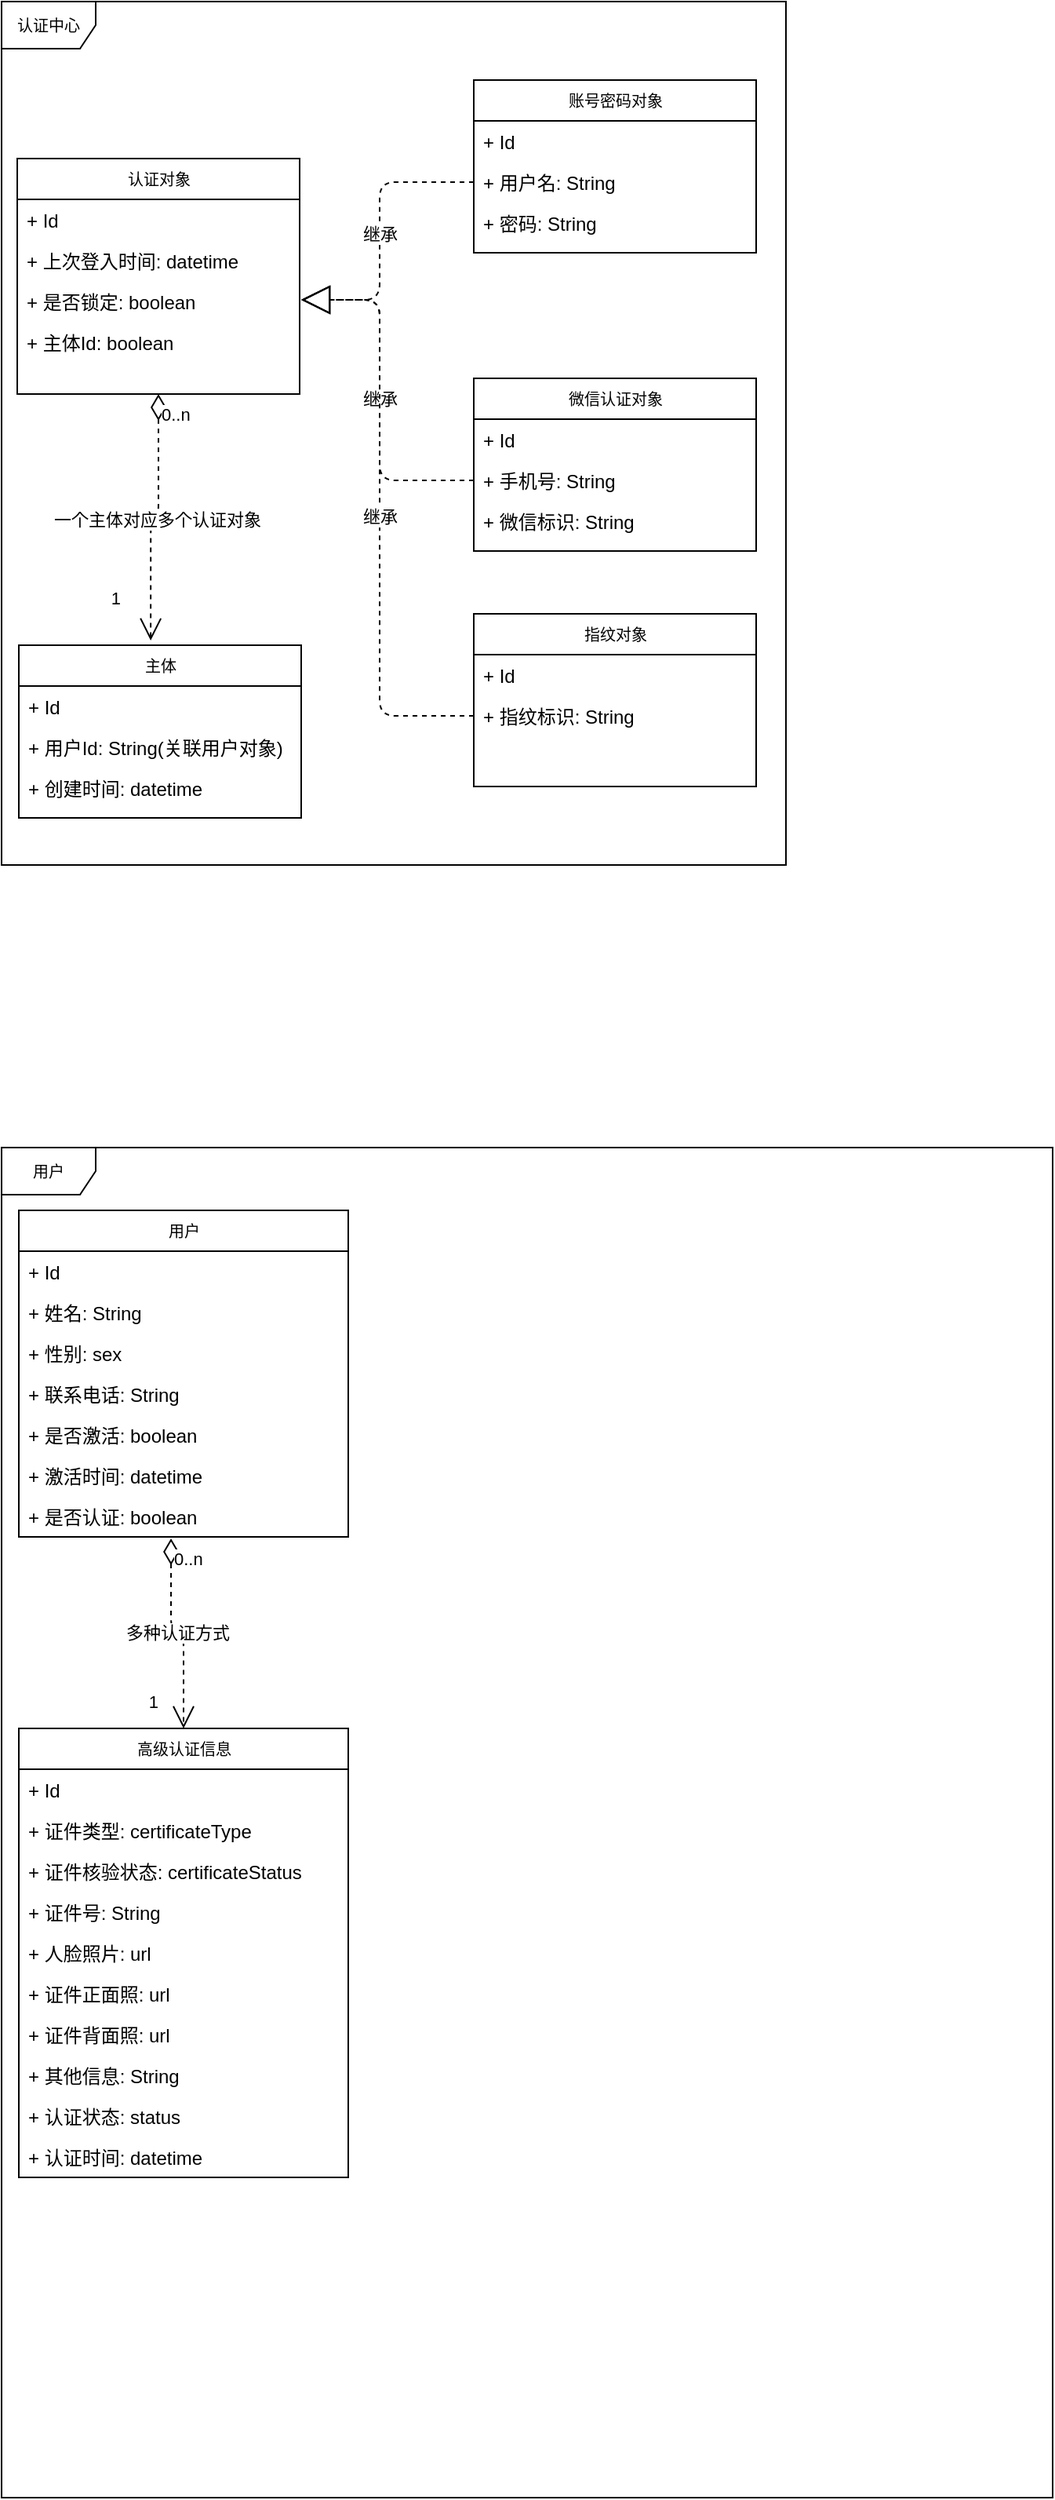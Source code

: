 <mxfile version="14.9.5" type="github">
  <diagram name="Page-1" id="c4acf3e9-155e-7222-9cf6-157b1a14988f">
    <mxGraphModel dx="1422" dy="794" grid="1" gridSize="10" guides="1" tooltips="1" connect="1" arrows="1" fold="1" page="1" pageScale="1" pageWidth="850" pageHeight="1100" background="none" math="0" shadow="0">
      <root>
        <mxCell id="0" />
        <mxCell id="1" parent="0" />
        <mxCell id="17acba5748e5396b-1" value="认证中心" style="shape=umlFrame;whiteSpace=wrap;html=1;rounded=0;shadow=0;comic=0;labelBackgroundColor=none;strokeWidth=1;fontFamily=Verdana;fontSize=10;align=center;" parent="1" vertex="1">
          <mxGeometry x="20" y="20" width="500" height="550" as="geometry" />
        </mxCell>
        <mxCell id="Sei2wfSlkflAdpRAVItV-62" value="主体" style="swimlane;html=1;fontStyle=0;childLayout=stackLayout;horizontal=1;startSize=26;fillColor=none;horizontalStack=0;resizeParent=1;resizeLast=0;collapsible=1;marginBottom=0;swimlaneFillColor=#ffffff;rounded=0;shadow=0;comic=0;labelBackgroundColor=none;strokeWidth=1;fontFamily=Verdana;fontSize=10;align=center;" vertex="1" parent="1">
          <mxGeometry x="31" y="430" width="180" height="110" as="geometry" />
        </mxCell>
        <mxCell id="Sei2wfSlkflAdpRAVItV-63" value="+ Id" style="text;html=1;strokeColor=none;fillColor=none;align=left;verticalAlign=top;spacingLeft=4;spacingRight=4;whiteSpace=wrap;overflow=hidden;rotatable=0;points=[[0,0.5],[1,0.5]];portConstraint=eastwest;" vertex="1" parent="Sei2wfSlkflAdpRAVItV-62">
          <mxGeometry y="26" width="180" height="26" as="geometry" />
        </mxCell>
        <mxCell id="Sei2wfSlkflAdpRAVItV-64" value="+ 用户Id: String(关联用户对象)" style="text;html=1;strokeColor=none;fillColor=none;align=left;verticalAlign=top;spacingLeft=4;spacingRight=4;whiteSpace=wrap;overflow=hidden;rotatable=0;points=[[0,0.5],[1,0.5]];portConstraint=eastwest;" vertex="1" parent="Sei2wfSlkflAdpRAVItV-62">
          <mxGeometry y="52" width="180" height="26" as="geometry" />
        </mxCell>
        <mxCell id="Sei2wfSlkflAdpRAVItV-65" value="+ 创建时间: datetime" style="text;html=1;strokeColor=none;fillColor=none;align=left;verticalAlign=top;spacingLeft=4;spacingRight=4;whiteSpace=wrap;overflow=hidden;rotatable=0;points=[[0,0.5],[1,0.5]];portConstraint=eastwest;" vertex="1" parent="Sei2wfSlkflAdpRAVItV-62">
          <mxGeometry y="78" width="180" height="26" as="geometry" />
        </mxCell>
        <mxCell id="Sei2wfSlkflAdpRAVItV-66" value="认证对象" style="swimlane;html=1;fontStyle=0;childLayout=stackLayout;horizontal=1;startSize=26;fillColor=none;horizontalStack=0;resizeParent=1;resizeLast=0;collapsible=1;marginBottom=0;swimlaneFillColor=#ffffff;rounded=0;shadow=0;comic=0;labelBackgroundColor=none;strokeWidth=1;fontFamily=Verdana;fontSize=10;align=center;" vertex="1" parent="1">
          <mxGeometry x="30" y="120" width="180" height="150" as="geometry" />
        </mxCell>
        <mxCell id="Sei2wfSlkflAdpRAVItV-67" value="+ Id" style="text;html=1;strokeColor=none;fillColor=none;align=left;verticalAlign=top;spacingLeft=4;spacingRight=4;whiteSpace=wrap;overflow=hidden;rotatable=0;points=[[0,0.5],[1,0.5]];portConstraint=eastwest;" vertex="1" parent="Sei2wfSlkflAdpRAVItV-66">
          <mxGeometry y="26" width="180" height="26" as="geometry" />
        </mxCell>
        <mxCell id="Sei2wfSlkflAdpRAVItV-70" value="+ 上次登入时间: datetime" style="text;html=1;strokeColor=none;fillColor=none;align=left;verticalAlign=top;spacingLeft=4;spacingRight=4;whiteSpace=wrap;overflow=hidden;rotatable=0;points=[[0,0.5],[1,0.5]];portConstraint=eastwest;" vertex="1" parent="Sei2wfSlkflAdpRAVItV-66">
          <mxGeometry y="52" width="180" height="26" as="geometry" />
        </mxCell>
        <mxCell id="Sei2wfSlkflAdpRAVItV-71" value="+ 是否锁定: boolean" style="text;html=1;strokeColor=none;fillColor=none;align=left;verticalAlign=top;spacingLeft=4;spacingRight=4;whiteSpace=wrap;overflow=hidden;rotatable=0;points=[[0,0.5],[1,0.5]];portConstraint=eastwest;" vertex="1" parent="Sei2wfSlkflAdpRAVItV-66">
          <mxGeometry y="78" width="180" height="26" as="geometry" />
        </mxCell>
        <mxCell id="Sei2wfSlkflAdpRAVItV-72" value="+ 主体Id: boolean" style="text;html=1;strokeColor=none;fillColor=none;align=left;verticalAlign=top;spacingLeft=4;spacingRight=4;whiteSpace=wrap;overflow=hidden;rotatable=0;points=[[0,0.5],[1,0.5]];portConstraint=eastwest;" vertex="1" parent="Sei2wfSlkflAdpRAVItV-66">
          <mxGeometry y="104" width="180" height="26" as="geometry" />
        </mxCell>
        <mxCell id="Sei2wfSlkflAdpRAVItV-73" value="账号密码对象" style="swimlane;html=1;fontStyle=0;childLayout=stackLayout;horizontal=1;startSize=26;fillColor=none;horizontalStack=0;resizeParent=1;resizeLast=0;collapsible=1;marginBottom=0;swimlaneFillColor=#ffffff;rounded=0;shadow=0;comic=0;labelBackgroundColor=none;strokeWidth=1;fontFamily=Verdana;fontSize=10;align=center;" vertex="1" parent="1">
          <mxGeometry x="321" y="70" width="180" height="110" as="geometry" />
        </mxCell>
        <mxCell id="Sei2wfSlkflAdpRAVItV-74" value="+ Id" style="text;html=1;strokeColor=none;fillColor=none;align=left;verticalAlign=top;spacingLeft=4;spacingRight=4;whiteSpace=wrap;overflow=hidden;rotatable=0;points=[[0,0.5],[1,0.5]];portConstraint=eastwest;" vertex="1" parent="Sei2wfSlkflAdpRAVItV-73">
          <mxGeometry y="26" width="180" height="26" as="geometry" />
        </mxCell>
        <mxCell id="Sei2wfSlkflAdpRAVItV-75" value="+ 用户名: String" style="text;html=1;strokeColor=none;fillColor=none;align=left;verticalAlign=top;spacingLeft=4;spacingRight=4;whiteSpace=wrap;overflow=hidden;rotatable=0;points=[[0,0.5],[1,0.5]];portConstraint=eastwest;" vertex="1" parent="Sei2wfSlkflAdpRAVItV-73">
          <mxGeometry y="52" width="180" height="26" as="geometry" />
        </mxCell>
        <mxCell id="Sei2wfSlkflAdpRAVItV-76" value="+ 密码: String" style="text;html=1;strokeColor=none;fillColor=none;align=left;verticalAlign=top;spacingLeft=4;spacingRight=4;whiteSpace=wrap;overflow=hidden;rotatable=0;points=[[0,0.5],[1,0.5]];portConstraint=eastwest;" vertex="1" parent="Sei2wfSlkflAdpRAVItV-73">
          <mxGeometry y="78" width="180" height="26" as="geometry" />
        </mxCell>
        <mxCell id="Sei2wfSlkflAdpRAVItV-81" value="微信认证对象" style="swimlane;html=1;fontStyle=0;childLayout=stackLayout;horizontal=1;startSize=26;fillColor=none;horizontalStack=0;resizeParent=1;resizeLast=0;collapsible=1;marginBottom=0;swimlaneFillColor=#ffffff;rounded=0;shadow=0;comic=0;labelBackgroundColor=none;strokeWidth=1;fontFamily=Verdana;fontSize=10;align=center;" vertex="1" parent="1">
          <mxGeometry x="321" y="260" width="180" height="110" as="geometry" />
        </mxCell>
        <mxCell id="Sei2wfSlkflAdpRAVItV-82" value="+ Id" style="text;html=1;strokeColor=none;fillColor=none;align=left;verticalAlign=top;spacingLeft=4;spacingRight=4;whiteSpace=wrap;overflow=hidden;rotatable=0;points=[[0,0.5],[1,0.5]];portConstraint=eastwest;" vertex="1" parent="Sei2wfSlkflAdpRAVItV-81">
          <mxGeometry y="26" width="180" height="26" as="geometry" />
        </mxCell>
        <mxCell id="Sei2wfSlkflAdpRAVItV-83" value="+ 手机号: String" style="text;html=1;strokeColor=none;fillColor=none;align=left;verticalAlign=top;spacingLeft=4;spacingRight=4;whiteSpace=wrap;overflow=hidden;rotatable=0;points=[[0,0.5],[1,0.5]];portConstraint=eastwest;" vertex="1" parent="Sei2wfSlkflAdpRAVItV-81">
          <mxGeometry y="52" width="180" height="26" as="geometry" />
        </mxCell>
        <mxCell id="Sei2wfSlkflAdpRAVItV-84" value="+ 微信标识: String" style="text;html=1;strokeColor=none;fillColor=none;align=left;verticalAlign=top;spacingLeft=4;spacingRight=4;whiteSpace=wrap;overflow=hidden;rotatable=0;points=[[0,0.5],[1,0.5]];portConstraint=eastwest;" vertex="1" parent="Sei2wfSlkflAdpRAVItV-81">
          <mxGeometry y="78" width="180" height="26" as="geometry" />
        </mxCell>
        <mxCell id="Sei2wfSlkflAdpRAVItV-90" value="继承" style="endArrow=block;endSize=16;endFill=0;html=1;dashed=1;exitX=0;exitY=0.5;exitDx=0;exitDy=0;edgeStyle=orthogonalEdgeStyle;" edge="1" parent="1" source="Sei2wfSlkflAdpRAVItV-83">
          <mxGeometry width="160" relative="1" as="geometry">
            <mxPoint x="351" y="560" as="sourcePoint" />
            <mxPoint x="211" y="210" as="targetPoint" />
            <Array as="points">
              <mxPoint x="261" y="325" />
              <mxPoint x="261" y="210" />
            </Array>
          </mxGeometry>
        </mxCell>
        <mxCell id="Sei2wfSlkflAdpRAVItV-91" value="继承" style="endArrow=block;endSize=16;endFill=0;html=1;dashed=1;exitX=0;exitY=0.5;exitDx=0;exitDy=0;edgeStyle=orthogonalEdgeStyle;" edge="1" parent="1" source="Sei2wfSlkflAdpRAVItV-75">
          <mxGeometry width="160" relative="1" as="geometry">
            <mxPoint x="331" y="500" as="sourcePoint" />
            <mxPoint x="211" y="210" as="targetPoint" />
            <Array as="points">
              <mxPoint x="261" y="135" />
              <mxPoint x="261" y="210" />
            </Array>
          </mxGeometry>
        </mxCell>
        <mxCell id="Sei2wfSlkflAdpRAVItV-95" value="指纹对象" style="swimlane;html=1;fontStyle=0;childLayout=stackLayout;horizontal=1;startSize=26;fillColor=none;horizontalStack=0;resizeParent=1;resizeLast=0;collapsible=1;marginBottom=0;swimlaneFillColor=#ffffff;rounded=0;shadow=0;comic=0;labelBackgroundColor=none;strokeWidth=1;fontFamily=Verdana;fontSize=10;align=center;" vertex="1" parent="1">
          <mxGeometry x="321" y="410" width="180" height="110" as="geometry" />
        </mxCell>
        <mxCell id="Sei2wfSlkflAdpRAVItV-96" value="+ Id" style="text;html=1;strokeColor=none;fillColor=none;align=left;verticalAlign=top;spacingLeft=4;spacingRight=4;whiteSpace=wrap;overflow=hidden;rotatable=0;points=[[0,0.5],[1,0.5]];portConstraint=eastwest;" vertex="1" parent="Sei2wfSlkflAdpRAVItV-95">
          <mxGeometry y="26" width="180" height="26" as="geometry" />
        </mxCell>
        <mxCell id="Sei2wfSlkflAdpRAVItV-97" value="+ 指纹标识: String" style="text;html=1;strokeColor=none;fillColor=none;align=left;verticalAlign=top;spacingLeft=4;spacingRight=4;whiteSpace=wrap;overflow=hidden;rotatable=0;points=[[0,0.5],[1,0.5]];portConstraint=eastwest;" vertex="1" parent="Sei2wfSlkflAdpRAVItV-95">
          <mxGeometry y="52" width="180" height="26" as="geometry" />
        </mxCell>
        <mxCell id="Sei2wfSlkflAdpRAVItV-99" value="继承" style="endArrow=block;endSize=16;endFill=0;html=1;dashed=1;exitX=0;exitY=0.5;exitDx=0;exitDy=0;edgeStyle=orthogonalEdgeStyle;" edge="1" parent="1" source="Sei2wfSlkflAdpRAVItV-97">
          <mxGeometry width="160" relative="1" as="geometry">
            <mxPoint x="311" y="540" as="sourcePoint" />
            <mxPoint x="211" y="210" as="targetPoint" />
            <Array as="points">
              <mxPoint x="261" y="475" />
              <mxPoint x="261" y="210" />
            </Array>
          </mxGeometry>
        </mxCell>
        <mxCell id="Sei2wfSlkflAdpRAVItV-92" value="一个主体对应多个认证对象" style="endArrow=open;html=1;endSize=12;startArrow=diamondThin;startSize=14;startFill=0;edgeStyle=orthogonalEdgeStyle;dashed=1;entryX=0.467;entryY=-0.027;entryDx=0;entryDy=0;entryPerimeter=0;exitX=0.5;exitY=1;exitDx=0;exitDy=0;" edge="1" parent="1" source="Sei2wfSlkflAdpRAVItV-66" target="Sei2wfSlkflAdpRAVItV-62">
          <mxGeometry relative="1" as="geometry">
            <mxPoint x="121" y="270" as="sourcePoint" />
            <mxPoint x="120.5" y="440" as="targetPoint" />
          </mxGeometry>
        </mxCell>
        <mxCell id="Sei2wfSlkflAdpRAVItV-93" value="0..n" style="edgeLabel;resizable=0;html=1;align=left;verticalAlign=top;" connectable="0" vertex="1" parent="Sei2wfSlkflAdpRAVItV-92">
          <mxGeometry x="-1" relative="1" as="geometry" />
        </mxCell>
        <mxCell id="Sei2wfSlkflAdpRAVItV-94" value="1" style="edgeLabel;resizable=0;html=1;align=right;verticalAlign=top;" connectable="0" vertex="1" parent="Sei2wfSlkflAdpRAVItV-92">
          <mxGeometry x="1" relative="1" as="geometry">
            <mxPoint x="-19" y="-40" as="offset" />
          </mxGeometry>
        </mxCell>
        <mxCell id="Sei2wfSlkflAdpRAVItV-100" value="用户" style="shape=umlFrame;whiteSpace=wrap;html=1;rounded=0;shadow=0;comic=0;labelBackgroundColor=none;strokeWidth=1;fontFamily=Verdana;fontSize=10;align=center;" vertex="1" parent="1">
          <mxGeometry x="20" y="750" width="670" height="860" as="geometry" />
        </mxCell>
        <mxCell id="Sei2wfSlkflAdpRAVItV-101" value="高级认证信息" style="swimlane;html=1;fontStyle=0;childLayout=stackLayout;horizontal=1;startSize=26;fillColor=none;horizontalStack=0;resizeParent=1;resizeLast=0;collapsible=1;marginBottom=0;swimlaneFillColor=#ffffff;rounded=0;shadow=0;comic=0;labelBackgroundColor=none;strokeWidth=1;fontFamily=Verdana;fontSize=10;align=center;" vertex="1" parent="1">
          <mxGeometry x="31" y="1120" width="210" height="286" as="geometry" />
        </mxCell>
        <mxCell id="Sei2wfSlkflAdpRAVItV-102" value="+ Id" style="text;html=1;strokeColor=none;fillColor=none;align=left;verticalAlign=top;spacingLeft=4;spacingRight=4;whiteSpace=wrap;overflow=hidden;rotatable=0;points=[[0,0.5],[1,0.5]];portConstraint=eastwest;" vertex="1" parent="Sei2wfSlkflAdpRAVItV-101">
          <mxGeometry y="26" width="210" height="26" as="geometry" />
        </mxCell>
        <mxCell id="Sei2wfSlkflAdpRAVItV-106" value="+ 证件类型: certificateType" style="text;html=1;strokeColor=none;fillColor=none;align=left;verticalAlign=top;spacingLeft=4;spacingRight=4;whiteSpace=wrap;overflow=hidden;rotatable=0;points=[[0,0.5],[1,0.5]];portConstraint=eastwest;" vertex="1" parent="Sei2wfSlkflAdpRAVItV-101">
          <mxGeometry y="52" width="210" height="26" as="geometry" />
        </mxCell>
        <mxCell id="Sei2wfSlkflAdpRAVItV-107" value="+ 证件核验状态: certificateStatus" style="text;html=1;strokeColor=none;fillColor=none;align=left;verticalAlign=top;spacingLeft=4;spacingRight=4;whiteSpace=wrap;overflow=hidden;rotatable=0;points=[[0,0.5],[1,0.5]];portConstraint=eastwest;" vertex="1" parent="Sei2wfSlkflAdpRAVItV-101">
          <mxGeometry y="78" width="210" height="26" as="geometry" />
        </mxCell>
        <mxCell id="Sei2wfSlkflAdpRAVItV-108" value="+ 证件号: String" style="text;html=1;strokeColor=none;fillColor=none;align=left;verticalAlign=top;spacingLeft=4;spacingRight=4;whiteSpace=wrap;overflow=hidden;rotatable=0;points=[[0,0.5],[1,0.5]];portConstraint=eastwest;" vertex="1" parent="Sei2wfSlkflAdpRAVItV-101">
          <mxGeometry y="104" width="210" height="26" as="geometry" />
        </mxCell>
        <mxCell id="Sei2wfSlkflAdpRAVItV-109" value="+ 人脸照片: url" style="text;html=1;strokeColor=none;fillColor=none;align=left;verticalAlign=top;spacingLeft=4;spacingRight=4;whiteSpace=wrap;overflow=hidden;rotatable=0;points=[[0,0.5],[1,0.5]];portConstraint=eastwest;" vertex="1" parent="Sei2wfSlkflAdpRAVItV-101">
          <mxGeometry y="130" width="210" height="26" as="geometry" />
        </mxCell>
        <mxCell id="Sei2wfSlkflAdpRAVItV-110" value="+ 证件正面照: url" style="text;html=1;strokeColor=none;fillColor=none;align=left;verticalAlign=top;spacingLeft=4;spacingRight=4;whiteSpace=wrap;overflow=hidden;rotatable=0;points=[[0,0.5],[1,0.5]];portConstraint=eastwest;" vertex="1" parent="Sei2wfSlkflAdpRAVItV-101">
          <mxGeometry y="156" width="210" height="26" as="geometry" />
        </mxCell>
        <mxCell id="Sei2wfSlkflAdpRAVItV-111" value="+ 证件背面照: url" style="text;html=1;strokeColor=none;fillColor=none;align=left;verticalAlign=top;spacingLeft=4;spacingRight=4;whiteSpace=wrap;overflow=hidden;rotatable=0;points=[[0,0.5],[1,0.5]];portConstraint=eastwest;" vertex="1" parent="Sei2wfSlkflAdpRAVItV-101">
          <mxGeometry y="182" width="210" height="26" as="geometry" />
        </mxCell>
        <mxCell id="Sei2wfSlkflAdpRAVItV-129" value="+ 其他信息: String" style="text;html=1;strokeColor=none;fillColor=none;align=left;verticalAlign=top;spacingLeft=4;spacingRight=4;whiteSpace=wrap;overflow=hidden;rotatable=0;points=[[0,0.5],[1,0.5]];portConstraint=eastwest;" vertex="1" parent="Sei2wfSlkflAdpRAVItV-101">
          <mxGeometry y="208" width="210" height="26" as="geometry" />
        </mxCell>
        <mxCell id="Sei2wfSlkflAdpRAVItV-130" value="+ 认证状态: status" style="text;html=1;strokeColor=none;fillColor=none;align=left;verticalAlign=top;spacingLeft=4;spacingRight=4;whiteSpace=wrap;overflow=hidden;rotatable=0;points=[[0,0.5],[1,0.5]];portConstraint=eastwest;" vertex="1" parent="Sei2wfSlkflAdpRAVItV-101">
          <mxGeometry y="234" width="210" height="26" as="geometry" />
        </mxCell>
        <mxCell id="Sei2wfSlkflAdpRAVItV-131" value="+ 认证时间: datetime" style="text;html=1;strokeColor=none;fillColor=none;align=left;verticalAlign=top;spacingLeft=4;spacingRight=4;whiteSpace=wrap;overflow=hidden;rotatable=0;points=[[0,0.5],[1,0.5]];portConstraint=eastwest;" vertex="1" parent="Sei2wfSlkflAdpRAVItV-101">
          <mxGeometry y="260" width="210" height="26" as="geometry" />
        </mxCell>
        <mxCell id="Sei2wfSlkflAdpRAVItV-112" value="用户" style="swimlane;html=1;fontStyle=0;childLayout=stackLayout;horizontal=1;startSize=26;fillColor=none;horizontalStack=0;resizeParent=1;resizeLast=0;collapsible=1;marginBottom=0;swimlaneFillColor=#ffffff;rounded=0;shadow=0;comic=0;labelBackgroundColor=none;strokeWidth=1;fontFamily=Verdana;fontSize=10;align=center;" vertex="1" parent="1">
          <mxGeometry x="31" y="790" width="210" height="208" as="geometry" />
        </mxCell>
        <mxCell id="Sei2wfSlkflAdpRAVItV-113" value="+ Id" style="text;html=1;strokeColor=none;fillColor=none;align=left;verticalAlign=top;spacingLeft=4;spacingRight=4;whiteSpace=wrap;overflow=hidden;rotatable=0;points=[[0,0.5],[1,0.5]];portConstraint=eastwest;" vertex="1" parent="Sei2wfSlkflAdpRAVItV-112">
          <mxGeometry y="26" width="210" height="26" as="geometry" />
        </mxCell>
        <mxCell id="Sei2wfSlkflAdpRAVItV-114" value="+ 姓名: String" style="text;html=1;strokeColor=none;fillColor=none;align=left;verticalAlign=top;spacingLeft=4;spacingRight=4;whiteSpace=wrap;overflow=hidden;rotatable=0;points=[[0,0.5],[1,0.5]];portConstraint=eastwest;" vertex="1" parent="Sei2wfSlkflAdpRAVItV-112">
          <mxGeometry y="52" width="210" height="26" as="geometry" />
        </mxCell>
        <mxCell id="Sei2wfSlkflAdpRAVItV-115" value="+ 性别: sex" style="text;html=1;strokeColor=none;fillColor=none;align=left;verticalAlign=top;spacingLeft=4;spacingRight=4;whiteSpace=wrap;overflow=hidden;rotatable=0;points=[[0,0.5],[1,0.5]];portConstraint=eastwest;" vertex="1" parent="Sei2wfSlkflAdpRAVItV-112">
          <mxGeometry y="78" width="210" height="26" as="geometry" />
        </mxCell>
        <mxCell id="Sei2wfSlkflAdpRAVItV-116" value="+ 联系电话: String" style="text;html=1;strokeColor=none;fillColor=none;align=left;verticalAlign=top;spacingLeft=4;spacingRight=4;whiteSpace=wrap;overflow=hidden;rotatable=0;points=[[0,0.5],[1,0.5]];portConstraint=eastwest;" vertex="1" parent="Sei2wfSlkflAdpRAVItV-112">
          <mxGeometry y="104" width="210" height="26" as="geometry" />
        </mxCell>
        <mxCell id="Sei2wfSlkflAdpRAVItV-123" value="+ 是否激活: boolean" style="text;html=1;strokeColor=none;fillColor=none;align=left;verticalAlign=top;spacingLeft=4;spacingRight=4;whiteSpace=wrap;overflow=hidden;rotatable=0;points=[[0,0.5],[1,0.5]];portConstraint=eastwest;" vertex="1" parent="Sei2wfSlkflAdpRAVItV-112">
          <mxGeometry y="130" width="210" height="26" as="geometry" />
        </mxCell>
        <mxCell id="Sei2wfSlkflAdpRAVItV-124" value="+ 激活时间: datetime" style="text;html=1;strokeColor=none;fillColor=none;align=left;verticalAlign=top;spacingLeft=4;spacingRight=4;whiteSpace=wrap;overflow=hidden;rotatable=0;points=[[0,0.5],[1,0.5]];portConstraint=eastwest;" vertex="1" parent="Sei2wfSlkflAdpRAVItV-112">
          <mxGeometry y="156" width="210" height="26" as="geometry" />
        </mxCell>
        <mxCell id="Sei2wfSlkflAdpRAVItV-125" value="+ 是否认证: boolean" style="text;html=1;strokeColor=none;fillColor=none;align=left;verticalAlign=top;spacingLeft=4;spacingRight=4;whiteSpace=wrap;overflow=hidden;rotatable=0;points=[[0,0.5],[1,0.5]];portConstraint=eastwest;" vertex="1" parent="Sei2wfSlkflAdpRAVItV-112">
          <mxGeometry y="182" width="210" height="26" as="geometry" />
        </mxCell>
        <mxCell id="Sei2wfSlkflAdpRAVItV-126" value="多种认证方式" style="endArrow=open;html=1;endSize=12;startArrow=diamondThin;startSize=14;startFill=0;edgeStyle=orthogonalEdgeStyle;dashed=1;exitX=0.462;exitY=1.038;exitDx=0;exitDy=0;exitPerimeter=0;entryX=0.5;entryY=0;entryDx=0;entryDy=0;" edge="1" parent="1" source="Sei2wfSlkflAdpRAVItV-125" target="Sei2wfSlkflAdpRAVItV-101">
          <mxGeometry relative="1" as="geometry">
            <mxPoint x="370" y="1070" as="sourcePoint" />
            <mxPoint x="530" y="1070" as="targetPoint" />
          </mxGeometry>
        </mxCell>
        <mxCell id="Sei2wfSlkflAdpRAVItV-127" value="0..n" style="edgeLabel;resizable=0;html=1;align=left;verticalAlign=top;" connectable="0" vertex="1" parent="Sei2wfSlkflAdpRAVItV-126">
          <mxGeometry x="-1" relative="1" as="geometry" />
        </mxCell>
        <mxCell id="Sei2wfSlkflAdpRAVItV-128" value="1" style="edgeLabel;resizable=0;html=1;align=right;verticalAlign=top;" connectable="0" vertex="1" parent="Sei2wfSlkflAdpRAVItV-126">
          <mxGeometry x="1" relative="1" as="geometry">
            <mxPoint x="-16" y="-30" as="offset" />
          </mxGeometry>
        </mxCell>
      </root>
    </mxGraphModel>
  </diagram>
</mxfile>

